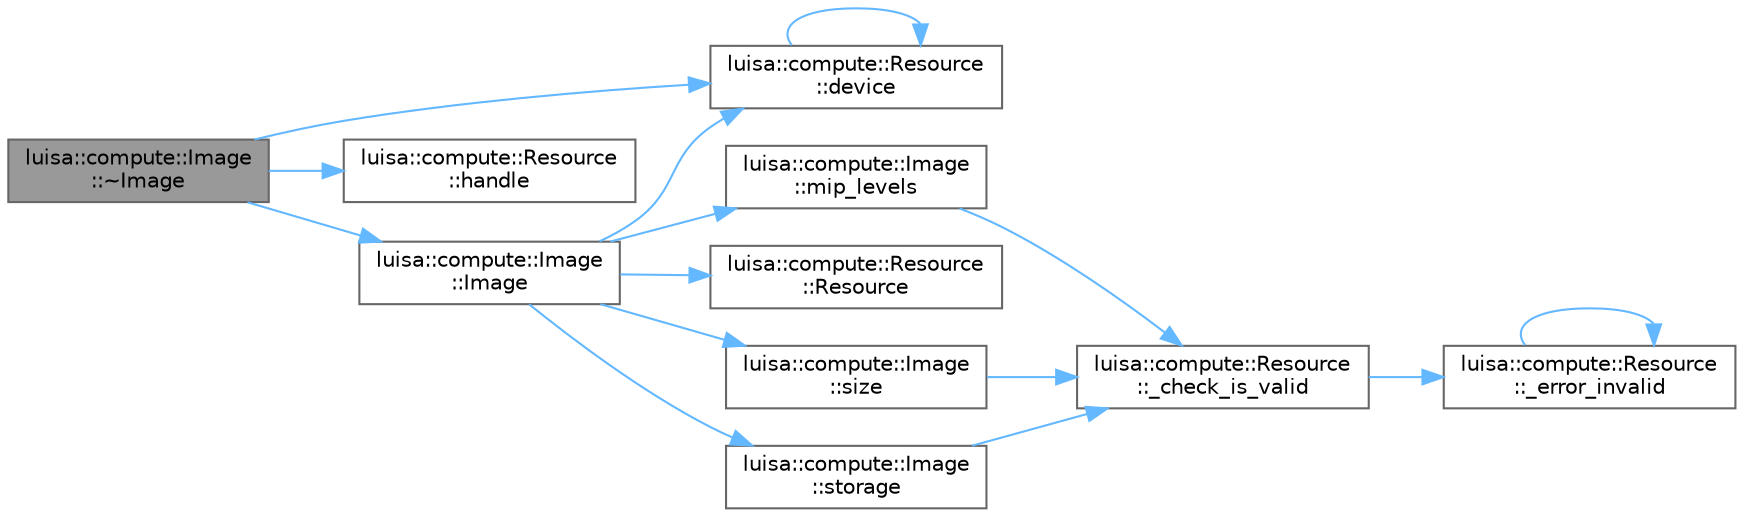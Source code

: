 digraph "luisa::compute::Image::~Image"
{
 // LATEX_PDF_SIZE
  bgcolor="transparent";
  edge [fontname=Helvetica,fontsize=10,labelfontname=Helvetica,labelfontsize=10];
  node [fontname=Helvetica,fontsize=10,shape=box,height=0.2,width=0.4];
  rankdir="LR";
  Node1 [id="Node000001",label="luisa::compute::Image\l::~Image",height=0.2,width=0.4,color="gray40", fillcolor="grey60", style="filled", fontcolor="black",tooltip=" "];
  Node1 -> Node2 [id="edge15_Node000001_Node000002",color="steelblue1",style="solid",tooltip=" "];
  Node2 [id="Node000002",label="luisa::compute::Resource\l::device",height=0.2,width=0.4,color="grey40", fillcolor="white", style="filled",URL="$classluisa_1_1compute_1_1_resource.html#a80d70cb175660af12e01637de33f32bc",tooltip=" "];
  Node2 -> Node2 [id="edge16_Node000002_Node000002",color="steelblue1",style="solid",tooltip=" "];
  Node1 -> Node3 [id="edge17_Node000001_Node000003",color="steelblue1",style="solid",tooltip=" "];
  Node3 [id="Node000003",label="luisa::compute::Resource\l::handle",height=0.2,width=0.4,color="grey40", fillcolor="white", style="filled",URL="$classluisa_1_1compute_1_1_resource.html#a00d6db28ea14237c5c3ee4f3c1afbd46",tooltip=" "];
  Node1 -> Node4 [id="edge18_Node000001_Node000004",color="steelblue1",style="solid",tooltip=" "];
  Node4 [id="Node000004",label="luisa::compute::Image\l::Image",height=0.2,width=0.4,color="grey40", fillcolor="white", style="filled",URL="$classluisa_1_1compute_1_1_image.html#a77107761de59b5ad6ec28b89b69d61ab",tooltip=" "];
  Node4 -> Node2 [id="edge19_Node000004_Node000002",color="steelblue1",style="solid",tooltip=" "];
  Node4 -> Node5 [id="edge20_Node000004_Node000005",color="steelblue1",style="solid",tooltip=" "];
  Node5 [id="Node000005",label="luisa::compute::Image\l::mip_levels",height=0.2,width=0.4,color="grey40", fillcolor="white", style="filled",URL="$classluisa_1_1compute_1_1_image.html#a9d2e45a791d374277608e0a88b84fca9",tooltip=" "];
  Node5 -> Node6 [id="edge21_Node000005_Node000006",color="steelblue1",style="solid",tooltip=" "];
  Node6 [id="Node000006",label="luisa::compute::Resource\l::_check_is_valid",height=0.2,width=0.4,color="grey40", fillcolor="white", style="filled",URL="$classluisa_1_1compute_1_1_resource.html#acd4eeb601dbaa644497541380a30c9aa",tooltip=" "];
  Node6 -> Node7 [id="edge22_Node000006_Node000007",color="steelblue1",style="solid",tooltip=" "];
  Node7 [id="Node000007",label="luisa::compute::Resource\l::_error_invalid",height=0.2,width=0.4,color="grey40", fillcolor="white", style="filled",URL="$classluisa_1_1compute_1_1_resource.html#a98f3cf67e789cf526dce15ddbaf4b949",tooltip=" "];
  Node7 -> Node7 [id="edge23_Node000007_Node000007",color="steelblue1",style="solid",tooltip=" "];
  Node4 -> Node8 [id="edge24_Node000004_Node000008",color="steelblue1",style="solid",tooltip=" "];
  Node8 [id="Node000008",label="luisa::compute::Resource\l::Resource",height=0.2,width=0.4,color="grey40", fillcolor="white", style="filled",URL="$classluisa_1_1compute_1_1_resource.html#ad04c9df5461ad463bc3bfa340590a61a",tooltip=" "];
  Node4 -> Node9 [id="edge25_Node000004_Node000009",color="steelblue1",style="solid",tooltip=" "];
  Node9 [id="Node000009",label="luisa::compute::Image\l::size",height=0.2,width=0.4,color="grey40", fillcolor="white", style="filled",URL="$classluisa_1_1compute_1_1_image.html#aa5fee63faf68df03efd1f8b72d428288",tooltip=" "];
  Node9 -> Node6 [id="edge26_Node000009_Node000006",color="steelblue1",style="solid",tooltip=" "];
  Node4 -> Node10 [id="edge27_Node000004_Node000010",color="steelblue1",style="solid",tooltip=" "];
  Node10 [id="Node000010",label="luisa::compute::Image\l::storage",height=0.2,width=0.4,color="grey40", fillcolor="white", style="filled",URL="$classluisa_1_1compute_1_1_image.html#a1623e3088a8825a5e2557ed7ab3c1398",tooltip=" "];
  Node10 -> Node6 [id="edge28_Node000010_Node000006",color="steelblue1",style="solid",tooltip=" "];
}
